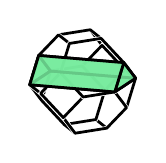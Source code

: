 % polymake for julian
% Thu Jul  5 23:35:49 2018
% unnamed

\begin{tikzpicture}[x  = {(0.9cm,-0.076cm)},
                    y  = {(-0.06cm,0.95cm)},
                    z  = {(-0.44cm,-0.29cm)},
                    scale = .3,
                    color = {lightgray}]


  % DEF POINTS
  \coordinate (v0_unnamed__1) at (2, 1, 0);
  \coordinate (v1_unnamed__1) at (1, 2, 0);
  \coordinate (v2_unnamed__1) at (2, 0, 1);
  \coordinate (v3_unnamed__1) at (1, 0, 2);
  \coordinate (v4_unnamed__1) at (0, 2, 1);
  \coordinate (v5_unnamed__1) at (2, 0, -1);
  \coordinate (v6_unnamed__1) at (0, 1, 2);
  \coordinate (v7_unnamed__1) at (1, 0, -2);
  \coordinate (v8_unnamed__1) at (0, 2, -1);
  \coordinate (v9_unnamed__1) at (2, -1, 0);
  \coordinate (v10_unnamed__1) at (0, 1, -2);
  \coordinate (v11_unnamed__1) at (1, -2, 0);
  \coordinate (v12_unnamed__1) at (0, -1, 2);
  \coordinate (v13_unnamed__1) at (-1, 2, 0);
  \coordinate (v14_unnamed__1) at (0, -2, 1);
  \coordinate (v15_unnamed__1) at (-2, 1, 0);
  \coordinate (v16_unnamed__1) at (-1, 0, 2);
  \coordinate (v17_unnamed__1) at (0, -1, -2);
  \coordinate (v18_unnamed__1) at (-2, 0, 1);
  \coordinate (v19_unnamed__1) at (0, -2, -1);
  \coordinate (v20_unnamed__1) at (-1, 0, -2);
  \coordinate (v21_unnamed__1) at (-2, 0, -1);
  \coordinate (v22_unnamed__1) at (-1, -2, 0);
  \coordinate (v23_unnamed__1) at (-2, -1, 0);


  % EDGES STYLE
  \definecolor{edgecolor_unnamed__1}{rgb}{ 0,0,0 }
  \tikzstyle{facestyle_unnamed__1} = [fill=none, fill opacity=0.85, preaction={draw=white, line cap=round, line width=1.5 pt}, draw=edgecolor_unnamed__1, line width=1 pt, line cap=round, line join=round]


  % FACES and EDGES and POINTS in the right order
  \draw[facestyle_unnamed__1] (v10_unnamed__1) -- (v8_unnamed__1) -- (v1_unnamed__1) -- (v0_unnamed__1) -- (v5_unnamed__1) -- (v7_unnamed__1) -- (v10_unnamed__1) -- cycle;
  \draw[facestyle_unnamed__1] (v22_unnamed__1) -- (v19_unnamed__1) -- (v11_unnamed__1) -- (v14_unnamed__1) -- (v22_unnamed__1) -- cycle;
  \draw[facestyle_unnamed__1] (v23_unnamed__1) -- (v18_unnamed__1) -- (v15_unnamed__1) -- (v21_unnamed__1) -- (v23_unnamed__1) -- cycle;
  \draw[facestyle_unnamed__1] (v19_unnamed__1) -- (v17_unnamed__1) -- (v7_unnamed__1) -- (v5_unnamed__1) -- (v9_unnamed__1) -- (v11_unnamed__1) -- (v19_unnamed__1) -- cycle;
  \draw[facestyle_unnamed__1] (v21_unnamed__1) -- (v15_unnamed__1) -- (v13_unnamed__1) -- (v8_unnamed__1) -- (v10_unnamed__1) -- (v20_unnamed__1) -- (v21_unnamed__1) -- cycle;
  \draw[facestyle_unnamed__1] (v20_unnamed__1) -- (v10_unnamed__1) -- (v7_unnamed__1) -- (v17_unnamed__1) -- (v20_unnamed__1) -- cycle;


  %POINTS


  %FACETS
  \draw[facestyle_unnamed__1] (v23_unnamed__1) -- (v21_unnamed__1) -- (v20_unnamed__1) -- (v17_unnamed__1) -- (v19_unnamed__1) -- (v22_unnamed__1) -- (v23_unnamed__1) -- cycle;


  %POINTS


  %FACETS
  \draw[facestyle_unnamed__1] (v16_unnamed__1) -- (v18_unnamed__1) -- (v23_unnamed__1) -- (v22_unnamed__1) -- (v14_unnamed__1) -- (v12_unnamed__1) -- (v16_unnamed__1) -- cycle;


  %POINTS


  %FACETS
  \draw[facestyle_unnamed__1] (v13_unnamed__1) -- (v4_unnamed__1) -- (v1_unnamed__1) -- (v8_unnamed__1) -- (v13_unnamed__1) -- cycle;


  %POINTS


  %FACETS
  \draw[facestyle_unnamed__1] (v0_unnamed__1) -- (v2_unnamed__1) -- (v9_unnamed__1) -- (v5_unnamed__1) -- (v0_unnamed__1) -- cycle;


  %POINTS


  %FACETS
  \draw[facestyle_unnamed__1] (v15_unnamed__1) -- (v18_unnamed__1) -- (v16_unnamed__1) -- (v6_unnamed__1) -- (v4_unnamed__1) -- (v13_unnamed__1) -- (v15_unnamed__1) -- cycle;


  %POINTS


  %FACETS
  \draw[facestyle_unnamed__1] (v12_unnamed__1) -- (v14_unnamed__1) -- (v11_unnamed__1) -- (v9_unnamed__1) -- (v2_unnamed__1) -- (v3_unnamed__1) -- (v12_unnamed__1) -- cycle;


  %POINTS


  %FACETS
  \draw[facestyle_unnamed__1] (v6_unnamed__1) -- (v16_unnamed__1) -- (v12_unnamed__1) -- (v3_unnamed__1) -- (v6_unnamed__1) -- cycle;


  %POINTS


  %FACETS
  \draw[facestyle_unnamed__1] (v4_unnamed__1) -- (v6_unnamed__1) -- (v3_unnamed__1) -- (v2_unnamed__1) -- (v0_unnamed__1) -- (v1_unnamed__1) -- (v4_unnamed__1) -- cycle;


  %POINTS


  %FACETS

  % DEF POINTS
  \coordinate (v0_unnamed__2) at (2, 1, 0);
  \coordinate (v1_unnamed__2) at (2, 0, 1);
  \coordinate (v2_unnamed__2) at (2, 0, -1);
  \coordinate (v3_unnamed__2) at (-2, 1, 0);
  \coordinate (v4_unnamed__2) at (-2, 0, 1);
  \coordinate (v5_unnamed__2) at (-2, 0, -1);


  % EDGES STYLE
  \definecolor{edgecolor_unnamed__2}{rgb}{ 0,0,0 }

  % FACES STYLE
  \definecolor{facetcolor_unnamed__2}{rgb}{ 0.467,0.925,0.62 }

  \tikzstyle{facestyle_unnamed__2} = [fill=facetcolor_unnamed__2, fill opacity=0.85, draw=edgecolor_unnamed__2, line width=1 pt, line cap=round, line join=round]


  % FACES and EDGES and POINTS in the right order
  \draw[facestyle_unnamed__2] (v5_unnamed__2) -- (v4_unnamed__2) -- (v3_unnamed__2) -- (v5_unnamed__2) -- cycle;
  \draw[facestyle_unnamed__2] (v1_unnamed__2) -- (v4_unnamed__2) -- (v5_unnamed__2) -- (v2_unnamed__2) -- (v1_unnamed__2) -- cycle;
  \draw[facestyle_unnamed__2] (v5_unnamed__2) -- (v3_unnamed__2) -- (v0_unnamed__2) -- (v2_unnamed__2) -- (v5_unnamed__2) -- cycle;


  %POINTS


  %FACETS
  \draw[facestyle_unnamed__2] (v0_unnamed__2) -- (v1_unnamed__2) -- (v2_unnamed__2) -- (v0_unnamed__2) -- cycle;


  %POINTS


  %FACETS
  \draw[facestyle_unnamed__2] (v3_unnamed__2) -- (v4_unnamed__2) -- (v1_unnamed__2) -- (v0_unnamed__2) -- (v3_unnamed__2) -- cycle;


  %POINTS


  %FACETS

\end{tikzpicture}
